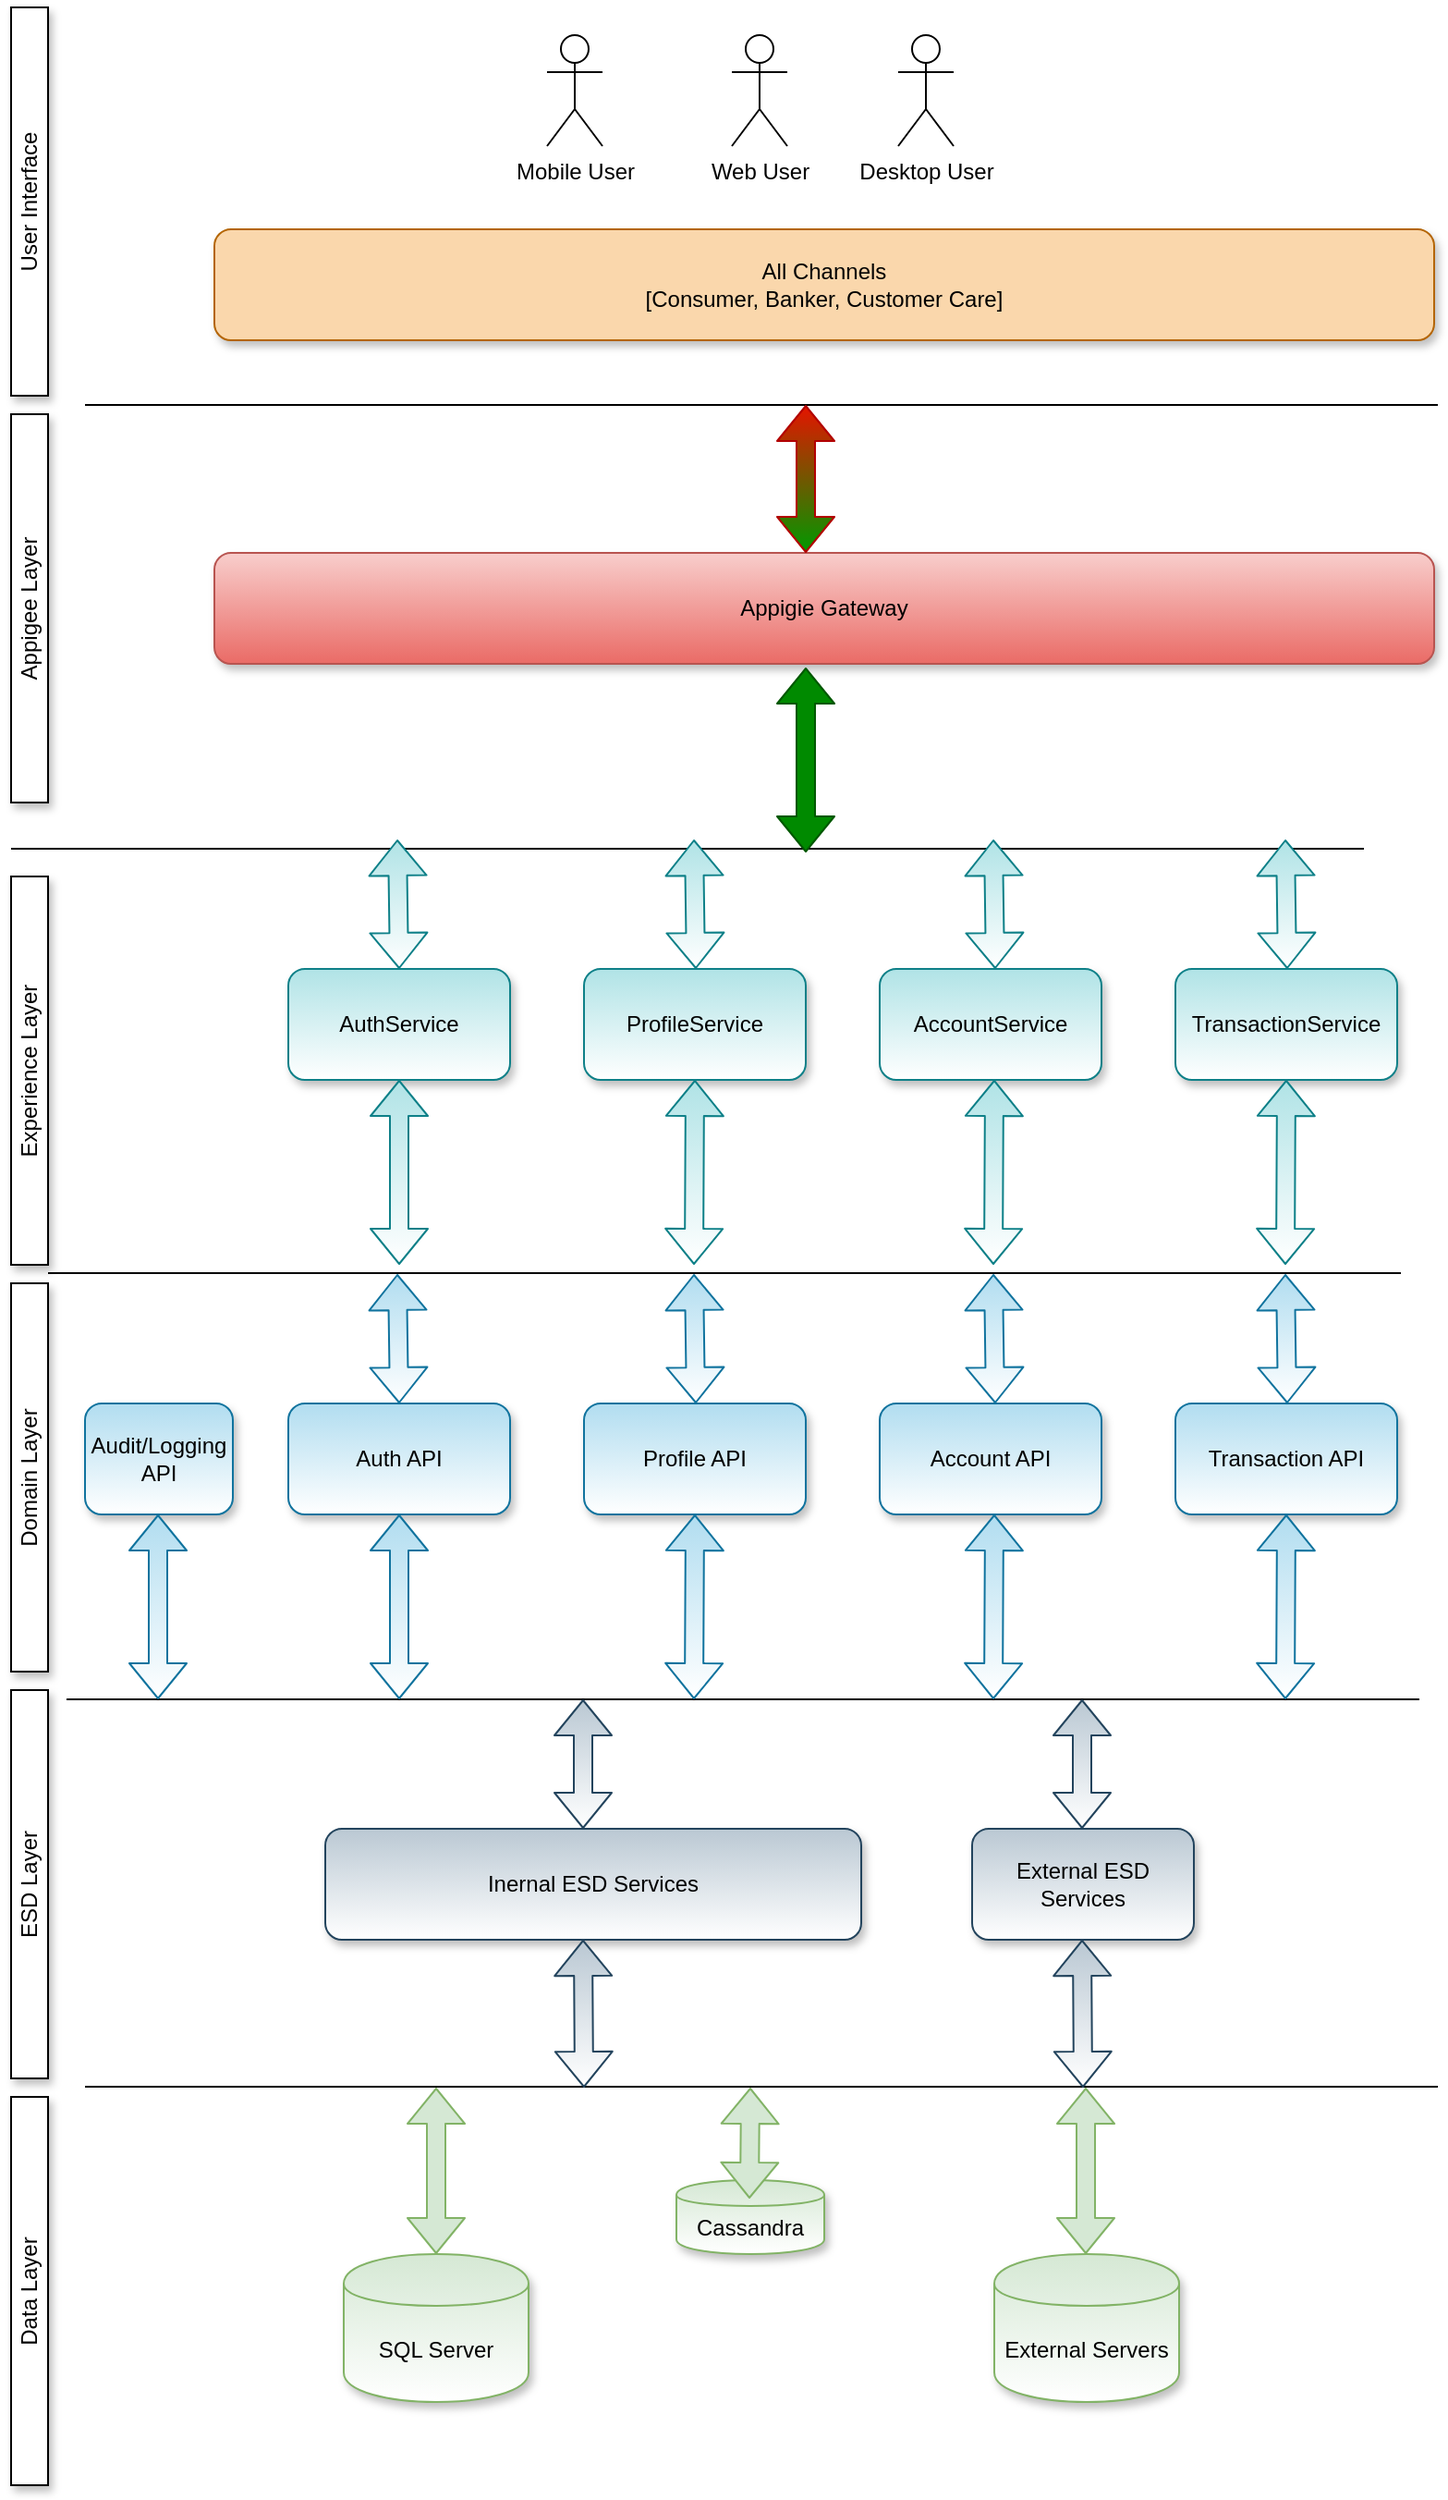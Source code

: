 <mxfile version="12.2.4" pages="1"><diagram id="5V7DQJhJFVlKCh4yhKOn" name="Page-1"><mxGraphModel dx="1876" dy="1057" grid="1" gridSize="10" guides="1" tooltips="1" connect="1" arrows="1" fold="1" page="1" pageScale="1" pageWidth="850" pageHeight="1100" math="0" shadow="0"><root><mxCell id="0"/><mxCell id="1" parent="0"/><mxCell id="2" value="" style="endArrow=none;html=1;" parent="1" edge="1"><mxGeometry width="50" height="50" relative="1" as="geometry"><mxPoint x="782" y="220" as="sourcePoint"/><mxPoint x="50" y="220" as="targetPoint"/></mxGeometry></mxCell><mxCell id="4" value="Mobile User" style="shape=umlActor;verticalLabelPosition=bottom;labelBackgroundColor=#ffffff;verticalAlign=top;html=1;outlineConnect=0;" parent="1" vertex="1"><mxGeometry x="300" y="20" width="30" height="60" as="geometry"/></mxCell><mxCell id="5" value="Web User" style="shape=umlActor;verticalLabelPosition=bottom;labelBackgroundColor=#ffffff;verticalAlign=top;html=1;outlineConnect=0;" parent="1" vertex="1"><mxGeometry x="400" y="20" width="30" height="60" as="geometry"/></mxCell><mxCell id="11" value="All Channels&lt;br&gt;[Consumer, Banker, Customer Care]" style="rounded=1;whiteSpace=wrap;html=1;fillColor=#fad7ac;strokeColor=#b46504;shadow=1;glass=0;comic=0;" parent="1" vertex="1"><mxGeometry x="120" y="125" width="660" height="60" as="geometry"/></mxCell><mxCell id="13" value="User Interface" style="rounded=0;whiteSpace=wrap;html=1;shadow=1;glass=0;comic=0;gradientColor=none;rotation=-90;" parent="1" vertex="1"><mxGeometry x="-85" y="100" width="210" height="20" as="geometry"/></mxCell><mxCell id="14" value="Appigee Layer" style="rounded=0;whiteSpace=wrap;html=1;shadow=1;glass=0;comic=0;gradientColor=none;rotation=-90;" parent="1" vertex="1"><mxGeometry x="-85" y="320" width="210" height="20" as="geometry"/></mxCell><mxCell id="15" value="" style="endArrow=none;html=1;" parent="1" edge="1"><mxGeometry width="50" height="50" relative="1" as="geometry"><mxPoint x="742" y="460" as="sourcePoint"/><mxPoint x="10" y="460" as="targetPoint"/></mxGeometry></mxCell><mxCell id="16" value="Experience Layer" style="rounded=0;whiteSpace=wrap;html=1;shadow=1;glass=0;comic=0;gradientColor=none;rotation=-90;" parent="1" vertex="1"><mxGeometry x="-85" y="570" width="210" height="20" as="geometry"/></mxCell><mxCell id="17" value="Domain Layer" style="rounded=0;whiteSpace=wrap;html=1;shadow=1;glass=0;comic=0;gradientColor=none;rotation=-90;" parent="1" vertex="1"><mxGeometry x="-85" y="790" width="210" height="20" as="geometry"/></mxCell><mxCell id="18" value="ESD Layer" style="rounded=0;whiteSpace=wrap;html=1;shadow=1;glass=0;comic=0;gradientColor=none;rotation=-90;" parent="1" vertex="1"><mxGeometry x="-85" y="1010" width="210" height="20" as="geometry"/></mxCell><mxCell id="19" value="Data Layer" style="rounded=0;whiteSpace=wrap;html=1;shadow=1;glass=0;comic=0;gradientColor=none;rotation=-90;" parent="1" vertex="1"><mxGeometry x="-85" y="1230" width="210" height="20" as="geometry"/></mxCell><mxCell id="20" value="" style="endArrow=none;html=1;" parent="1" edge="1"><mxGeometry width="50" height="50" relative="1" as="geometry"><mxPoint x="762" y="689.5" as="sourcePoint"/><mxPoint x="30" y="689.5" as="targetPoint"/></mxGeometry></mxCell><mxCell id="21" value="" style="endArrow=none;html=1;" parent="1" edge="1"><mxGeometry width="50" height="50" relative="1" as="geometry"><mxPoint x="772" y="920" as="sourcePoint"/><mxPoint x="40" y="920" as="targetPoint"/></mxGeometry></mxCell><mxCell id="22" value="" style="endArrow=none;html=1;" parent="1" edge="1"><mxGeometry width="50" height="50" relative="1" as="geometry"><mxPoint x="782" y="1129.5" as="sourcePoint"/><mxPoint x="50" y="1129.5" as="targetPoint"/></mxGeometry></mxCell><mxCell id="24" value="Cassandra" style="shape=cylinder;whiteSpace=wrap;html=1;boundedLbl=1;backgroundOutline=1;shadow=1;glass=0;comic=0;fillColor=#d5e8d4;strokeColor=#82b366;gradientColor=#ffffff;" parent="1" vertex="1"><mxGeometry x="370" y="1180" width="80" height="40" as="geometry"/></mxCell><mxCell id="25" value="SQL Server" style="shape=cylinder;whiteSpace=wrap;html=1;boundedLbl=1;backgroundOutline=1;shadow=1;glass=0;comic=0;fillColor=#d5e8d4;strokeColor=#82b366;gradientColor=#ffffff;" parent="1" vertex="1"><mxGeometry x="190" y="1220" width="100" height="80" as="geometry"/></mxCell><mxCell id="28" value="External Servers" style="shape=cylinder;whiteSpace=wrap;html=1;boundedLbl=1;backgroundOutline=1;shadow=1;glass=0;comic=0;fillColor=#d5e8d4;strokeColor=#82b366;gradientColor=#ffffff;" parent="1" vertex="1"><mxGeometry x="542" y="1220" width="100" height="80" as="geometry"/></mxCell><mxCell id="29" value="" style="shape=flexArrow;endArrow=classic;startArrow=classic;html=1;fillColor=#d5e8d4;strokeColor=#82b366;" parent="1" source="25" edge="1"><mxGeometry width="50" height="50" relative="1" as="geometry"><mxPoint x="10" y="1420" as="sourcePoint"/><mxPoint x="240" y="1130" as="targetPoint"/></mxGeometry></mxCell><mxCell id="31" value="" style="shape=flexArrow;endArrow=classic;startArrow=classic;html=1;fillColor=#d5e8d4;strokeColor=#82b366;" parent="1" edge="1"><mxGeometry width="50" height="50" relative="1" as="geometry"><mxPoint x="591.5" y="1220" as="sourcePoint"/><mxPoint x="591.5" y="1130" as="targetPoint"/></mxGeometry></mxCell><mxCell id="33" value="" style="shape=flexArrow;endArrow=classic;startArrow=classic;html=1;fillColor=#d5e8d4;strokeColor=#82b366;" parent="1" edge="1"><mxGeometry width="50" height="50" relative="1" as="geometry"><mxPoint x="409.5" y="1190" as="sourcePoint"/><mxPoint x="410" y="1130" as="targetPoint"/></mxGeometry></mxCell><mxCell id="36" value="Inernal ESD Services" style="rounded=1;whiteSpace=wrap;html=1;shadow=1;glass=0;comic=0;fillColor=#bac8d3;strokeColor=#23445d;gradientColor=#ffffff;" parent="1" vertex="1"><mxGeometry x="180" y="990" width="290" height="60" as="geometry"/></mxCell><mxCell id="37" value="External ESD Services" style="rounded=1;whiteSpace=wrap;html=1;shadow=1;glass=0;comic=0;fillColor=#bac8d3;strokeColor=#23445d;gradientColor=#ffffff;" parent="1" vertex="1"><mxGeometry x="530" y="990" width="120" height="60" as="geometry"/></mxCell><mxCell id="38" value="" style="shape=flexArrow;endArrow=classic;startArrow=classic;html=1;fillColor=#bac8d3;strokeColor=#23445d;gradientColor=#ffffff;" parent="1" edge="1"><mxGeometry width="50" height="50" relative="1" as="geometry"><mxPoint x="319.5" y="990" as="sourcePoint"/><mxPoint x="319.5" y="920" as="targetPoint"/></mxGeometry></mxCell><mxCell id="39" value="" style="shape=flexArrow;endArrow=classic;startArrow=classic;html=1;fillColor=#bac8d3;strokeColor=#23445d;gradientColor=#ffffff;" parent="1" edge="1"><mxGeometry width="50" height="50" relative="1" as="geometry"><mxPoint x="589.5" y="990" as="sourcePoint"/><mxPoint x="589.5" y="920" as="targetPoint"/></mxGeometry></mxCell><mxCell id="40" value="Auth API" style="rounded=1;whiteSpace=wrap;html=1;shadow=1;glass=0;comic=0;fillColor=#b1ddf0;strokeColor=#10739e;gradientColor=#ffffff;" parent="1" vertex="1"><mxGeometry x="160" y="760" width="120" height="60" as="geometry"/></mxCell><mxCell id="41" value="Profile API" style="rounded=1;whiteSpace=wrap;html=1;shadow=1;glass=0;comic=0;fillColor=#b1ddf0;strokeColor=#10739e;gradientColor=#ffffff;" parent="1" vertex="1"><mxGeometry x="320" y="760" width="120" height="60" as="geometry"/></mxCell><mxCell id="42" value="Transaction API" style="rounded=1;whiteSpace=wrap;html=1;shadow=1;glass=0;comic=0;fillColor=#b1ddf0;strokeColor=#10739e;gradientColor=#ffffff;" parent="1" vertex="1"><mxGeometry x="640" y="760" width="120" height="60" as="geometry"/></mxCell><mxCell id="43" value="Account API" style="rounded=1;whiteSpace=wrap;html=1;shadow=1;glass=0;comic=0;fillColor=#b1ddf0;strokeColor=#10739e;gradientColor=#ffffff;" parent="1" vertex="1"><mxGeometry x="480" y="760" width="120" height="60" as="geometry"/></mxCell><mxCell id="44" value="" style="shape=flexArrow;endArrow=classic;startArrow=classic;html=1;fillColor=#bac8d3;strokeColor=#23445d;gradientColor=#ffffff;" parent="1" edge="1"><mxGeometry width="50" height="50" relative="1" as="geometry"><mxPoint x="320" y="1130" as="sourcePoint"/><mxPoint x="319.5" y="1050" as="targetPoint"/></mxGeometry></mxCell><mxCell id="45" value="" style="shape=flexArrow;endArrow=classic;startArrow=classic;html=1;fillColor=#bac8d3;strokeColor=#23445d;gradientColor=#ffffff;" parent="1" edge="1"><mxGeometry width="50" height="50" relative="1" as="geometry"><mxPoint x="590" y="1130" as="sourcePoint"/><mxPoint x="589.5" y="1050" as="targetPoint"/></mxGeometry></mxCell><mxCell id="46" value="" style="shape=flexArrow;endArrow=classic;startArrow=classic;html=1;entryX=0.5;entryY=1;entryDx=0;entryDy=0;fillColor=#b1ddf0;strokeColor=#10739e;gradientColor=#ffffff;" parent="1" target="40" edge="1"><mxGeometry width="50" height="50" relative="1" as="geometry"><mxPoint x="220" y="920" as="sourcePoint"/><mxPoint x="60" y="1370" as="targetPoint"/></mxGeometry></mxCell><mxCell id="47" value="" style="shape=flexArrow;endArrow=classic;startArrow=classic;html=1;fillColor=#b1ddf0;strokeColor=#10739e;gradientColor=#ffffff;" parent="1" edge="1"><mxGeometry width="50" height="50" relative="1" as="geometry"><mxPoint x="379.5" y="920" as="sourcePoint"/><mxPoint x="380" y="820" as="targetPoint"/></mxGeometry></mxCell><mxCell id="48" value="" style="shape=flexArrow;endArrow=classic;startArrow=classic;html=1;fillColor=#b1ddf0;strokeColor=#10739e;gradientColor=#ffffff;" parent="1" edge="1"><mxGeometry width="50" height="50" relative="1" as="geometry"><mxPoint x="541.5" y="920" as="sourcePoint"/><mxPoint x="542" y="820" as="targetPoint"/></mxGeometry></mxCell><mxCell id="49" value="" style="shape=flexArrow;endArrow=classic;startArrow=classic;html=1;fillColor=#b1ddf0;strokeColor=#10739e;gradientColor=#ffffff;" parent="1" edge="1"><mxGeometry width="50" height="50" relative="1" as="geometry"><mxPoint x="699.5" y="920" as="sourcePoint"/><mxPoint x="700" y="820" as="targetPoint"/></mxGeometry></mxCell><mxCell id="50" value="" style="shape=flexArrow;endArrow=classic;startArrow=classic;html=1;fillColor=#b1ddf0;strokeColor=#10739e;gradientColor=#ffffff;exitX=0.5;exitY=0;exitDx=0;exitDy=0;" parent="1" source="40" edge="1"><mxGeometry width="50" height="50" relative="1" as="geometry"><mxPoint x="219" y="750" as="sourcePoint"/><mxPoint x="219" y="690" as="targetPoint"/></mxGeometry></mxCell><mxCell id="51" value="" style="shape=flexArrow;endArrow=classic;startArrow=classic;html=1;fillColor=#b1ddf0;strokeColor=#10739e;gradientColor=#ffffff;exitX=0.5;exitY=0;exitDx=0;exitDy=0;" parent="1" edge="1"><mxGeometry width="50" height="50" relative="1" as="geometry"><mxPoint x="380.5" y="760" as="sourcePoint"/><mxPoint x="379.5" y="690" as="targetPoint"/></mxGeometry></mxCell><mxCell id="52" value="" style="shape=flexArrow;endArrow=classic;startArrow=classic;html=1;fillColor=#b1ddf0;strokeColor=#10739e;gradientColor=#ffffff;exitX=0.5;exitY=0;exitDx=0;exitDy=0;" parent="1" edge="1"><mxGeometry width="50" height="50" relative="1" as="geometry"><mxPoint x="542.5" y="760" as="sourcePoint"/><mxPoint x="541.5" y="690" as="targetPoint"/></mxGeometry></mxCell><mxCell id="53" value="" style="shape=flexArrow;endArrow=classic;startArrow=classic;html=1;fillColor=#b1ddf0;strokeColor=#10739e;gradientColor=#ffffff;exitX=0.5;exitY=0;exitDx=0;exitDy=0;" parent="1" edge="1"><mxGeometry width="50" height="50" relative="1" as="geometry"><mxPoint x="700.5" y="760" as="sourcePoint"/><mxPoint x="699.5" y="690" as="targetPoint"/></mxGeometry></mxCell><mxCell id="58" value="AuthService" style="rounded=1;whiteSpace=wrap;html=1;shadow=1;glass=0;comic=0;fillColor=#b0e3e6;strokeColor=#0e8088;gradientColor=#ffffff;" parent="1" vertex="1"><mxGeometry x="160" y="525" width="120" height="60" as="geometry"/></mxCell><mxCell id="59" value="ProfileService" style="rounded=1;whiteSpace=wrap;html=1;shadow=1;glass=0;comic=0;fillColor=#b0e3e6;strokeColor=#0e8088;gradientColor=#ffffff;" parent="1" vertex="1"><mxGeometry x="320" y="525" width="120" height="60" as="geometry"/></mxCell><mxCell id="60" value="TransactionService" style="rounded=1;whiteSpace=wrap;html=1;shadow=1;glass=0;comic=0;fillColor=#b0e3e6;strokeColor=#0e8088;gradientColor=#ffffff;" parent="1" vertex="1"><mxGeometry x="640" y="525" width="120" height="60" as="geometry"/></mxCell><mxCell id="61" value="AccountService" style="rounded=1;whiteSpace=wrap;html=1;shadow=1;glass=0;comic=0;fillColor=#b0e3e6;strokeColor=#0e8088;gradientColor=#ffffff;" parent="1" vertex="1"><mxGeometry x="480" y="525" width="120" height="60" as="geometry"/></mxCell><mxCell id="62" value="" style="shape=flexArrow;endArrow=classic;startArrow=classic;html=1;entryX=0.5;entryY=1;entryDx=0;entryDy=0;fillColor=#b0e3e6;strokeColor=#0e8088;gradientColor=#ffffff;" parent="1" target="58" edge="1"><mxGeometry width="50" height="50" relative="1" as="geometry"><mxPoint x="220" y="685" as="sourcePoint"/><mxPoint x="60" y="1135" as="targetPoint"/></mxGeometry></mxCell><mxCell id="63" value="" style="shape=flexArrow;endArrow=classic;startArrow=classic;html=1;fillColor=#b0e3e6;strokeColor=#0e8088;gradientColor=#ffffff;" parent="1" edge="1"><mxGeometry width="50" height="50" relative="1" as="geometry"><mxPoint x="379.5" y="685" as="sourcePoint"/><mxPoint x="380" y="585" as="targetPoint"/></mxGeometry></mxCell><mxCell id="64" value="" style="shape=flexArrow;endArrow=classic;startArrow=classic;html=1;fillColor=#b0e3e6;strokeColor=#0e8088;gradientColor=#ffffff;" parent="1" edge="1"><mxGeometry width="50" height="50" relative="1" as="geometry"><mxPoint x="541.5" y="685" as="sourcePoint"/><mxPoint x="542" y="585" as="targetPoint"/></mxGeometry></mxCell><mxCell id="65" value="" style="shape=flexArrow;endArrow=classic;startArrow=classic;html=1;fillColor=#b0e3e6;strokeColor=#0e8088;gradientColor=#ffffff;" parent="1" edge="1"><mxGeometry width="50" height="50" relative="1" as="geometry"><mxPoint x="699.5" y="685" as="sourcePoint"/><mxPoint x="700" y="585" as="targetPoint"/></mxGeometry></mxCell><mxCell id="66" value="" style="shape=flexArrow;endArrow=classic;startArrow=classic;html=1;fillColor=#b0e3e6;strokeColor=#0e8088;exitX=0.5;exitY=0;exitDx=0;exitDy=0;gradientColor=#ffffff;" parent="1" source="58" edge="1"><mxGeometry width="50" height="50" relative="1" as="geometry"><mxPoint x="219" y="515" as="sourcePoint"/><mxPoint x="219" y="455" as="targetPoint"/></mxGeometry></mxCell><mxCell id="67" value="" style="shape=flexArrow;endArrow=classic;startArrow=classic;html=1;fillColor=#b0e3e6;strokeColor=#0e8088;exitX=0.5;exitY=0;exitDx=0;exitDy=0;gradientColor=#ffffff;" parent="1" edge="1"><mxGeometry width="50" height="50" relative="1" as="geometry"><mxPoint x="380.5" y="525" as="sourcePoint"/><mxPoint x="379.5" y="455" as="targetPoint"/></mxGeometry></mxCell><mxCell id="68" value="" style="shape=flexArrow;endArrow=classic;startArrow=classic;html=1;fillColor=#b0e3e6;strokeColor=#0e8088;exitX=0.5;exitY=0;exitDx=0;exitDy=0;gradientColor=#ffffff;" parent="1" edge="1"><mxGeometry width="50" height="50" relative="1" as="geometry"><mxPoint x="542.5" y="525" as="sourcePoint"/><mxPoint x="541.5" y="455" as="targetPoint"/></mxGeometry></mxCell><mxCell id="69" value="" style="shape=flexArrow;endArrow=classic;startArrow=classic;html=1;fillColor=#b0e3e6;strokeColor=#0e8088;exitX=0.5;exitY=0;exitDx=0;exitDy=0;gradientColor=#ffffff;" parent="1" edge="1"><mxGeometry width="50" height="50" relative="1" as="geometry"><mxPoint x="700.5" y="525" as="sourcePoint"/><mxPoint x="699.5" y="455" as="targetPoint"/></mxGeometry></mxCell><mxCell id="70" value="Appigie Gateway" style="rounded=1;whiteSpace=wrap;html=1;fillColor=#f8cecc;strokeColor=#b85450;shadow=1;glass=0;comic=0;gradientColor=#ea6b66;" parent="1" vertex="1"><mxGeometry x="120" y="300" width="660" height="60" as="geometry"/></mxCell><mxCell id="71" value="Desktop User" style="shape=umlActor;verticalLabelPosition=bottom;labelBackgroundColor=#ffffff;verticalAlign=top;html=1;outlineConnect=0;" parent="1" vertex="1"><mxGeometry x="490" y="20" width="30" height="60" as="geometry"/></mxCell><mxCell id="73" value="" style="shape=flexArrow;endArrow=classic;startArrow=classic;html=1;fillColor=#008a00;strokeColor=#005700;" parent="1" edge="1"><mxGeometry width="50" height="50" relative="1" as="geometry"><mxPoint x="440" y="362" as="sourcePoint"/><mxPoint x="440" y="462" as="targetPoint"/></mxGeometry></mxCell><mxCell id="77" value="" style="shape=flexArrow;endArrow=classic;startArrow=classic;html=1;fillColor=#e51400;strokeColor=#B20000;gradientColor=#009900;" parent="1" edge="1"><mxGeometry width="50" height="50" relative="1" as="geometry"><mxPoint x="440" y="220" as="sourcePoint"/><mxPoint x="440" y="300" as="targetPoint"/></mxGeometry></mxCell><mxCell id="78" value="Audit/Logging API" style="rounded=1;whiteSpace=wrap;html=1;shadow=1;glass=0;comic=0;fillColor=#b1ddf0;strokeColor=#10739e;gradientColor=#ffffff;" parent="1" vertex="1"><mxGeometry x="50" y="760" width="80" height="60" as="geometry"/></mxCell><mxCell id="79" value="" style="shape=flexArrow;endArrow=classic;startArrow=classic;html=1;entryX=0.5;entryY=1;entryDx=0;entryDy=0;fillColor=#b1ddf0;strokeColor=#10739e;gradientColor=#ffffff;" parent="1" edge="1"><mxGeometry width="50" height="50" relative="1" as="geometry"><mxPoint x="89.5" y="920" as="sourcePoint"/><mxPoint x="89.5" y="820" as="targetPoint"/></mxGeometry></mxCell></root></mxGraphModel></diagram></mxfile>